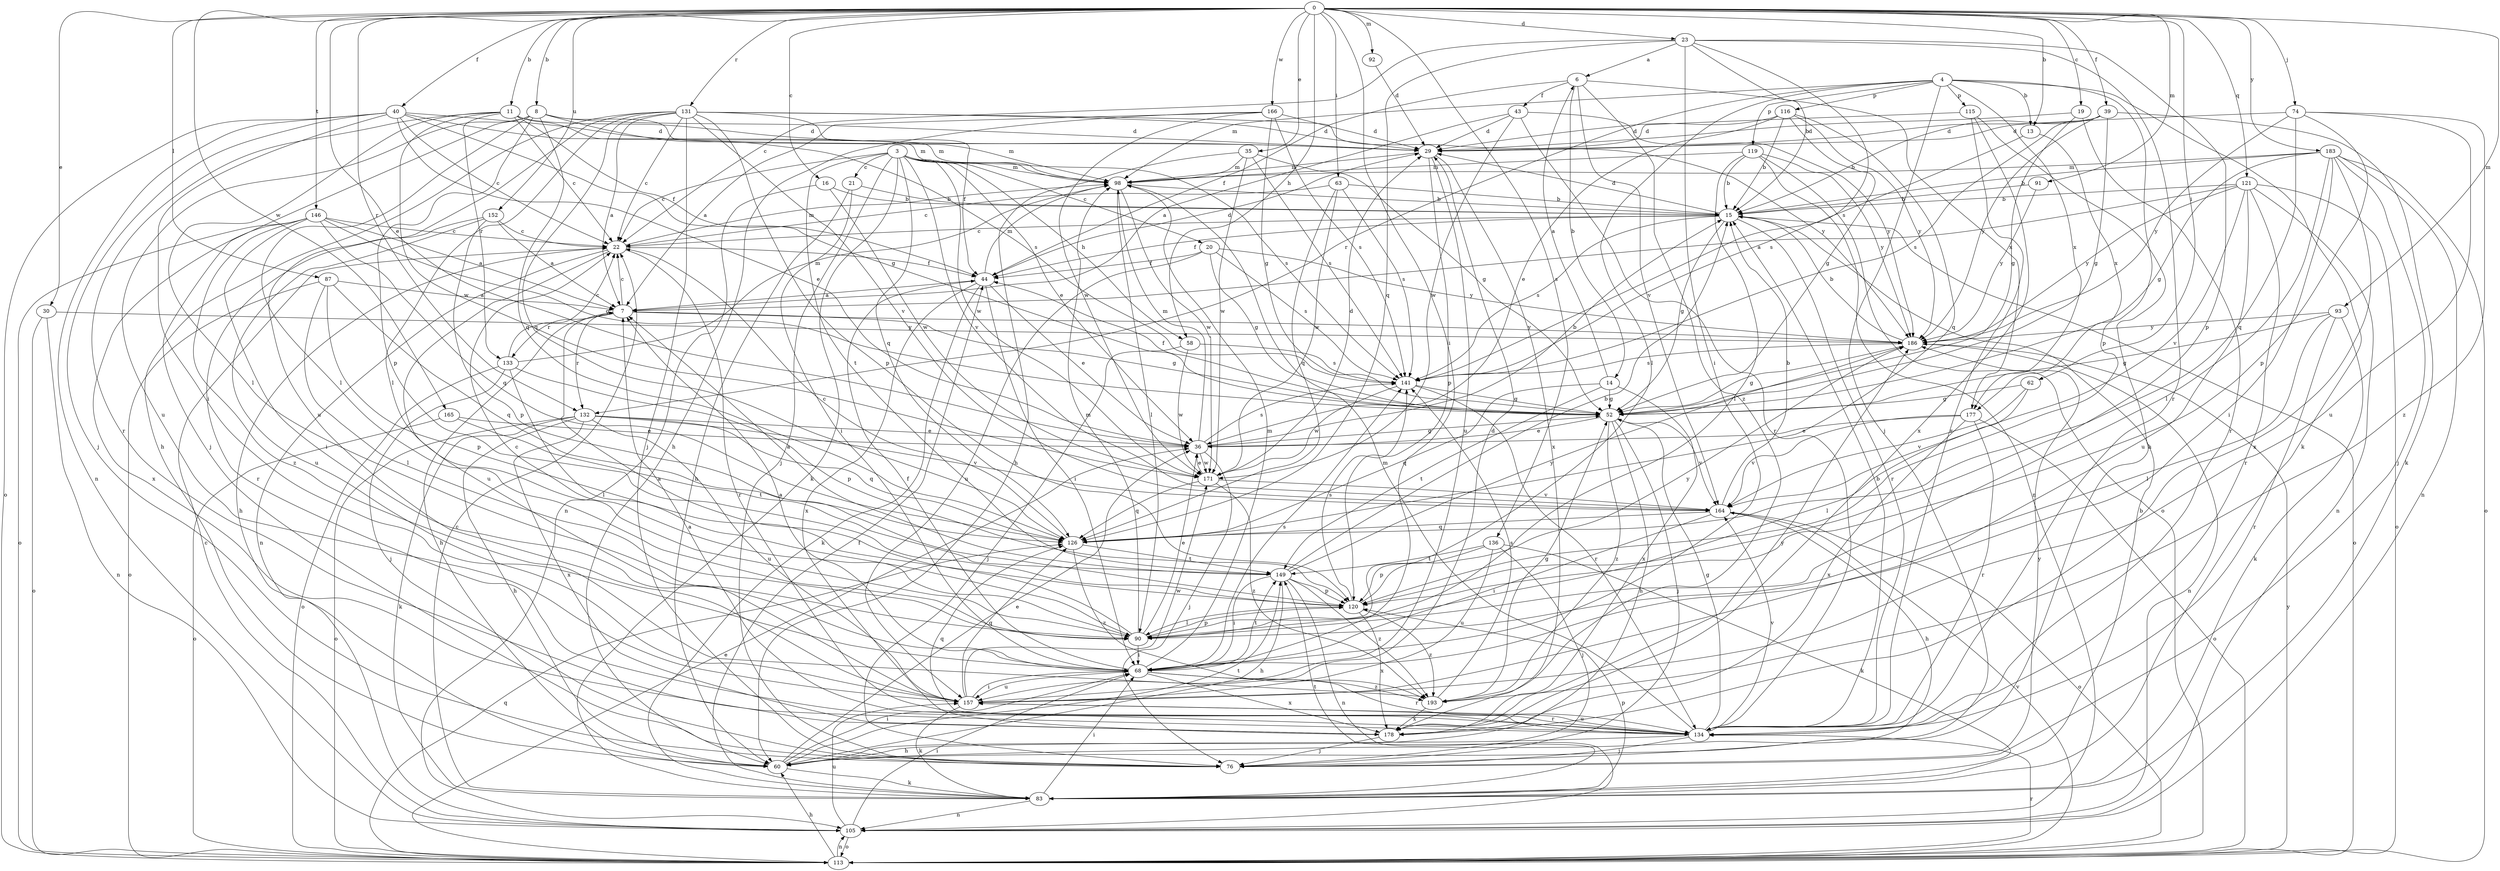 strict digraph  {
0;
3;
4;
6;
7;
8;
11;
13;
14;
15;
16;
19;
20;
21;
22;
23;
29;
30;
35;
36;
39;
40;
43;
44;
52;
58;
60;
62;
63;
68;
74;
76;
83;
87;
90;
91;
92;
93;
98;
105;
113;
115;
116;
119;
120;
121;
126;
131;
132;
133;
134;
136;
141;
146;
149;
152;
157;
164;
165;
166;
171;
177;
178;
183;
186;
193;
0 -> 8  [label=b];
0 -> 11  [label=b];
0 -> 13  [label=b];
0 -> 16  [label=c];
0 -> 19  [label=c];
0 -> 23  [label=d];
0 -> 30  [label=e];
0 -> 35  [label=e];
0 -> 36  [label=e];
0 -> 39  [label=f];
0 -> 40  [label=f];
0 -> 58  [label=h];
0 -> 62  [label=i];
0 -> 63  [label=i];
0 -> 68  [label=i];
0 -> 74  [label=j];
0 -> 87  [label=l];
0 -> 91  [label=m];
0 -> 92  [label=m];
0 -> 93  [label=m];
0 -> 121  [label=q];
0 -> 131  [label=r];
0 -> 132  [label=r];
0 -> 136  [label=s];
0 -> 146  [label=t];
0 -> 152  [label=u];
0 -> 165  [label=w];
0 -> 166  [label=w];
0 -> 183  [label=y];
3 -> 20  [label=c];
3 -> 21  [label=c];
3 -> 22  [label=c];
3 -> 36  [label=e];
3 -> 58  [label=h];
3 -> 76  [label=j];
3 -> 83  [label=k];
3 -> 98  [label=m];
3 -> 126  [label=q];
3 -> 141  [label=s];
3 -> 149  [label=t];
3 -> 164  [label=v];
3 -> 171  [label=w];
4 -> 13  [label=b];
4 -> 76  [label=j];
4 -> 83  [label=k];
4 -> 90  [label=l];
4 -> 98  [label=m];
4 -> 115  [label=p];
4 -> 116  [label=p];
4 -> 119  [label=p];
4 -> 120  [label=p];
4 -> 132  [label=r];
4 -> 177  [label=x];
6 -> 14  [label=b];
6 -> 43  [label=f];
6 -> 44  [label=f];
6 -> 164  [label=v];
6 -> 177  [label=x];
6 -> 193  [label=z];
7 -> 22  [label=c];
7 -> 52  [label=g];
7 -> 60  [label=h];
7 -> 132  [label=r];
7 -> 133  [label=r];
7 -> 186  [label=y];
8 -> 29  [label=d];
8 -> 76  [label=j];
8 -> 90  [label=l];
8 -> 98  [label=m];
8 -> 120  [label=p];
8 -> 126  [label=q];
8 -> 141  [label=s];
8 -> 157  [label=u];
11 -> 22  [label=c];
11 -> 29  [label=d];
11 -> 44  [label=f];
11 -> 90  [label=l];
11 -> 98  [label=m];
11 -> 133  [label=r];
11 -> 134  [label=r];
11 -> 171  [label=w];
13 -> 141  [label=s];
13 -> 177  [label=x];
14 -> 6  [label=a];
14 -> 52  [label=g];
14 -> 126  [label=q];
14 -> 149  [label=t];
14 -> 178  [label=x];
15 -> 22  [label=c];
15 -> 29  [label=d];
15 -> 44  [label=f];
15 -> 52  [label=g];
15 -> 113  [label=o];
15 -> 134  [label=r];
15 -> 141  [label=s];
16 -> 15  [label=b];
16 -> 105  [label=n];
16 -> 171  [label=w];
19 -> 29  [label=d];
19 -> 52  [label=g];
19 -> 134  [label=r];
20 -> 44  [label=f];
20 -> 52  [label=g];
20 -> 141  [label=s];
20 -> 157  [label=u];
20 -> 186  [label=y];
21 -> 15  [label=b];
21 -> 60  [label=h];
21 -> 68  [label=i];
22 -> 44  [label=f];
22 -> 60  [label=h];
22 -> 98  [label=m];
22 -> 105  [label=n];
22 -> 134  [label=r];
22 -> 157  [label=u];
23 -> 6  [label=a];
23 -> 15  [label=b];
23 -> 22  [label=c];
23 -> 68  [label=i];
23 -> 120  [label=p];
23 -> 126  [label=q];
23 -> 134  [label=r];
23 -> 141  [label=s];
29 -> 98  [label=m];
29 -> 120  [label=p];
29 -> 157  [label=u];
29 -> 178  [label=x];
30 -> 105  [label=n];
30 -> 113  [label=o];
30 -> 186  [label=y];
35 -> 52  [label=g];
35 -> 60  [label=h];
35 -> 98  [label=m];
35 -> 141  [label=s];
35 -> 171  [label=w];
36 -> 15  [label=b];
36 -> 52  [label=g];
36 -> 76  [label=j];
36 -> 98  [label=m];
36 -> 141  [label=s];
36 -> 171  [label=w];
39 -> 15  [label=b];
39 -> 29  [label=d];
39 -> 52  [label=g];
39 -> 83  [label=k];
39 -> 141  [label=s];
39 -> 186  [label=y];
40 -> 22  [label=c];
40 -> 29  [label=d];
40 -> 36  [label=e];
40 -> 52  [label=g];
40 -> 68  [label=i];
40 -> 76  [label=j];
40 -> 98  [label=m];
40 -> 105  [label=n];
40 -> 113  [label=o];
43 -> 7  [label=a];
43 -> 29  [label=d];
43 -> 134  [label=r];
43 -> 171  [label=w];
43 -> 186  [label=y];
44 -> 7  [label=a];
44 -> 29  [label=d];
44 -> 36  [label=e];
44 -> 68  [label=i];
44 -> 83  [label=k];
44 -> 98  [label=m];
44 -> 178  [label=x];
52 -> 36  [label=e];
52 -> 44  [label=f];
52 -> 60  [label=h];
52 -> 76  [label=j];
52 -> 164  [label=v];
52 -> 193  [label=z];
58 -> 76  [label=j];
58 -> 141  [label=s];
58 -> 171  [label=w];
60 -> 36  [label=e];
60 -> 68  [label=i];
60 -> 83  [label=k];
60 -> 149  [label=t];
62 -> 52  [label=g];
62 -> 90  [label=l];
62 -> 164  [label=v];
63 -> 15  [label=b];
63 -> 22  [label=c];
63 -> 126  [label=q];
63 -> 141  [label=s];
63 -> 171  [label=w];
68 -> 7  [label=a];
68 -> 44  [label=f];
68 -> 98  [label=m];
68 -> 134  [label=r];
68 -> 141  [label=s];
68 -> 149  [label=t];
68 -> 157  [label=u];
68 -> 178  [label=x];
68 -> 193  [label=z];
74 -> 29  [label=d];
74 -> 120  [label=p];
74 -> 126  [label=q];
74 -> 157  [label=u];
74 -> 186  [label=y];
74 -> 193  [label=z];
76 -> 186  [label=y];
83 -> 15  [label=b];
83 -> 22  [label=c];
83 -> 44  [label=f];
83 -> 68  [label=i];
83 -> 105  [label=n];
83 -> 120  [label=p];
83 -> 149  [label=t];
87 -> 7  [label=a];
87 -> 90  [label=l];
87 -> 113  [label=o];
87 -> 120  [label=p];
87 -> 126  [label=q];
90 -> 7  [label=a];
90 -> 22  [label=c];
90 -> 36  [label=e];
90 -> 68  [label=i];
90 -> 98  [label=m];
90 -> 120  [label=p];
91 -> 15  [label=b];
91 -> 186  [label=y];
92 -> 29  [label=d];
93 -> 52  [label=g];
93 -> 83  [label=k];
93 -> 90  [label=l];
93 -> 134  [label=r];
93 -> 186  [label=y];
98 -> 15  [label=b];
98 -> 90  [label=l];
98 -> 171  [label=w];
105 -> 22  [label=c];
105 -> 68  [label=i];
105 -> 113  [label=o];
105 -> 157  [label=u];
113 -> 36  [label=e];
113 -> 60  [label=h];
113 -> 105  [label=n];
113 -> 126  [label=q];
113 -> 134  [label=r];
113 -> 164  [label=v];
113 -> 186  [label=y];
115 -> 29  [label=d];
115 -> 60  [label=h];
115 -> 134  [label=r];
115 -> 178  [label=x];
116 -> 15  [label=b];
116 -> 29  [label=d];
116 -> 36  [label=e];
116 -> 52  [label=g];
116 -> 126  [label=q];
116 -> 186  [label=y];
119 -> 15  [label=b];
119 -> 90  [label=l];
119 -> 98  [label=m];
119 -> 105  [label=n];
119 -> 113  [label=o];
119 -> 186  [label=y];
120 -> 90  [label=l];
120 -> 141  [label=s];
120 -> 178  [label=x];
120 -> 186  [label=y];
120 -> 193  [label=z];
121 -> 7  [label=a];
121 -> 15  [label=b];
121 -> 105  [label=n];
121 -> 113  [label=o];
121 -> 134  [label=r];
121 -> 157  [label=u];
121 -> 164  [label=v];
121 -> 186  [label=y];
126 -> 22  [label=c];
126 -> 149  [label=t];
126 -> 193  [label=z];
131 -> 7  [label=a];
131 -> 22  [label=c];
131 -> 29  [label=d];
131 -> 44  [label=f];
131 -> 60  [label=h];
131 -> 76  [label=j];
131 -> 90  [label=l];
131 -> 120  [label=p];
131 -> 126  [label=q];
131 -> 157  [label=u];
131 -> 164  [label=v];
131 -> 186  [label=y];
132 -> 36  [label=e];
132 -> 60  [label=h];
132 -> 83  [label=k];
132 -> 113  [label=o];
132 -> 126  [label=q];
132 -> 157  [label=u];
132 -> 164  [label=v];
132 -> 178  [label=x];
133 -> 22  [label=c];
133 -> 76  [label=j];
133 -> 90  [label=l];
133 -> 98  [label=m];
133 -> 113  [label=o];
133 -> 120  [label=p];
134 -> 7  [label=a];
134 -> 15  [label=b];
134 -> 52  [label=g];
134 -> 60  [label=h];
134 -> 76  [label=j];
134 -> 98  [label=m];
134 -> 126  [label=q];
134 -> 157  [label=u];
134 -> 164  [label=v];
136 -> 76  [label=j];
136 -> 83  [label=k];
136 -> 120  [label=p];
136 -> 149  [label=t];
136 -> 157  [label=u];
141 -> 52  [label=g];
141 -> 134  [label=r];
141 -> 171  [label=w];
146 -> 7  [label=a];
146 -> 22  [label=c];
146 -> 52  [label=g];
146 -> 68  [label=i];
146 -> 113  [label=o];
146 -> 126  [label=q];
146 -> 178  [label=x];
146 -> 193  [label=z];
149 -> 7  [label=a];
149 -> 15  [label=b];
149 -> 60  [label=h];
149 -> 68  [label=i];
149 -> 105  [label=n];
149 -> 120  [label=p];
149 -> 186  [label=y];
149 -> 193  [label=z];
152 -> 7  [label=a];
152 -> 22  [label=c];
152 -> 120  [label=p];
152 -> 134  [label=r];
152 -> 157  [label=u];
157 -> 29  [label=d];
157 -> 68  [label=i];
157 -> 83  [label=k];
157 -> 126  [label=q];
157 -> 134  [label=r];
157 -> 171  [label=w];
164 -> 15  [label=b];
164 -> 60  [label=h];
164 -> 68  [label=i];
164 -> 113  [label=o];
164 -> 126  [label=q];
165 -> 36  [label=e];
165 -> 113  [label=o];
165 -> 149  [label=t];
166 -> 7  [label=a];
166 -> 29  [label=d];
166 -> 52  [label=g];
166 -> 60  [label=h];
166 -> 141  [label=s];
166 -> 171  [label=w];
171 -> 29  [label=d];
171 -> 36  [label=e];
171 -> 126  [label=q];
171 -> 164  [label=v];
171 -> 193  [label=z];
177 -> 36  [label=e];
177 -> 113  [label=o];
177 -> 134  [label=r];
177 -> 164  [label=v];
177 -> 178  [label=x];
178 -> 76  [label=j];
178 -> 186  [label=y];
183 -> 15  [label=b];
183 -> 52  [label=g];
183 -> 68  [label=i];
183 -> 76  [label=j];
183 -> 90  [label=l];
183 -> 98  [label=m];
183 -> 105  [label=n];
183 -> 113  [label=o];
183 -> 178  [label=x];
186 -> 15  [label=b];
186 -> 52  [label=g];
186 -> 105  [label=n];
186 -> 141  [label=s];
193 -> 52  [label=g];
193 -> 141  [label=s];
193 -> 178  [label=x];
}
